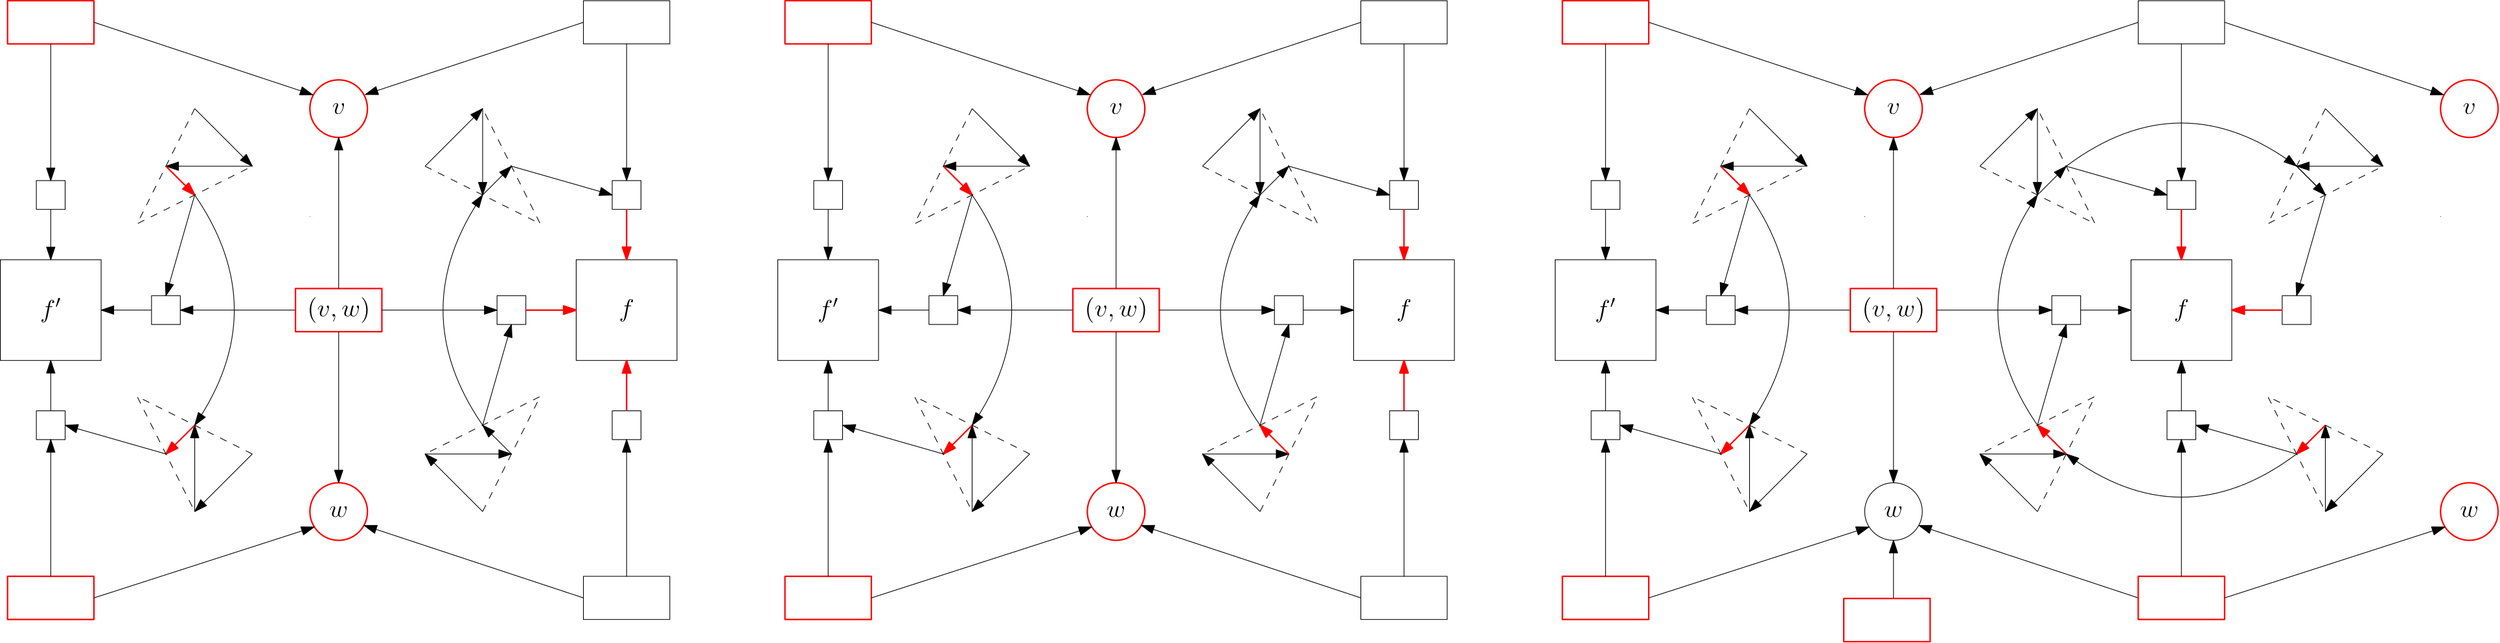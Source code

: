 <?xml version="1.0"?>
<!DOCTYPE ipe SYSTEM "ipe.dtd">
<ipe version="70206" creator="Ipe 7.2.7">
<info created="D:20190527180651" modified="D:20190625133231"/>
<ipestyle name="basic">
<symbol name="arrow/arc(spx)">
<path stroke="sym-stroke" fill="sym-stroke" pen="sym-pen">
0 0 m
-1 0.333 l
-1 -0.333 l
h
</path>
</symbol>
<symbol name="arrow/farc(spx)">
<path stroke="sym-stroke" fill="white" pen="sym-pen">
0 0 m
-1 0.333 l
-1 -0.333 l
h
</path>
</symbol>
<symbol name="arrow/ptarc(spx)">
<path stroke="sym-stroke" fill="sym-stroke" pen="sym-pen">
0 0 m
-1 0.333 l
-0.8 0 l
-1 -0.333 l
h
</path>
</symbol>
<symbol name="arrow/fptarc(spx)">
<path stroke="sym-stroke" fill="white" pen="sym-pen">
0 0 m
-1 0.333 l
-0.8 0 l
-1 -0.333 l
h
</path>
</symbol>
<symbol name="mark/circle(sx)" transformations="translations">
<path fill="sym-stroke">
0.6 0 0 0.6 0 0 e
0.4 0 0 0.4 0 0 e
</path>
</symbol>
<symbol name="mark/disk(sx)" transformations="translations">
<path fill="sym-stroke">
0.6 0 0 0.6 0 0 e
</path>
</symbol>
<symbol name="mark/fdisk(sfx)" transformations="translations">
<group>
<path fill="sym-fill">
0.5 0 0 0.5 0 0 e
</path>
<path fill="sym-stroke" fillrule="eofill">
0.6 0 0 0.6 0 0 e
0.4 0 0 0.4 0 0 e
</path>
</group>
</symbol>
<symbol name="mark/box(sx)" transformations="translations">
<path fill="sym-stroke" fillrule="eofill">
-0.6 -0.6 m
0.6 -0.6 l
0.6 0.6 l
-0.6 0.6 l
h
-0.4 -0.4 m
0.4 -0.4 l
0.4 0.4 l
-0.4 0.4 l
h
</path>
</symbol>
<symbol name="mark/square(sx)" transformations="translations">
<path fill="sym-stroke">
-0.6 -0.6 m
0.6 -0.6 l
0.6 0.6 l
-0.6 0.6 l
h
</path>
</symbol>
<symbol name="mark/fsquare(sfx)" transformations="translations">
<group>
<path fill="sym-fill">
-0.5 -0.5 m
0.5 -0.5 l
0.5 0.5 l
-0.5 0.5 l
h
</path>
<path fill="sym-stroke" fillrule="eofill">
-0.6 -0.6 m
0.6 -0.6 l
0.6 0.6 l
-0.6 0.6 l
h
-0.4 -0.4 m
0.4 -0.4 l
0.4 0.4 l
-0.4 0.4 l
h
</path>
</group>
</symbol>
<symbol name="mark/cross(sx)" transformations="translations">
<group>
<path fill="sym-stroke">
-0.43 -0.57 m
0.57 0.43 l
0.43 0.57 l
-0.57 -0.43 l
h
</path>
<path fill="sym-stroke">
-0.43 0.57 m
0.57 -0.43 l
0.43 -0.57 l
-0.57 0.43 l
h
</path>
</group>
</symbol>
<symbol name="arrow/fnormal(spx)">
<path stroke="sym-stroke" fill="white" pen="sym-pen">
0 0 m
-1 0.333 l
-1 -0.333 l
h
</path>
</symbol>
<symbol name="arrow/pointed(spx)">
<path stroke="sym-stroke" fill="sym-stroke" pen="sym-pen">
0 0 m
-1 0.333 l
-0.8 0 l
-1 -0.333 l
h
</path>
</symbol>
<symbol name="arrow/fpointed(spx)">
<path stroke="sym-stroke" fill="white" pen="sym-pen">
0 0 m
-1 0.333 l
-0.8 0 l
-1 -0.333 l
h
</path>
</symbol>
<symbol name="arrow/linear(spx)">
<path stroke="sym-stroke" pen="sym-pen">
-1 0.333 m
0 0 l
-1 -0.333 l
</path>
</symbol>
<symbol name="arrow/fdouble(spx)">
<path stroke="sym-stroke" fill="white" pen="sym-pen">
0 0 m
-1 0.333 l
-1 -0.333 l
h
-1 0 m
-2 0.333 l
-2 -0.333 l
h
</path>
</symbol>
<symbol name="arrow/double(spx)">
<path stroke="sym-stroke" fill="sym-stroke" pen="sym-pen">
0 0 m
-1 0.333 l
-1 -0.333 l
h
-1 0 m
-2 0.333 l
-2 -0.333 l
h
</path>
</symbol>
<pen name="heavier" value="0.8"/>
<pen name="fat" value="1.2"/>
<pen name="ultrafat" value="2"/>
<symbolsize name="large" value="5"/>
<symbolsize name="small" value="2"/>
<symbolsize name="tiny" value="1.1"/>
<arrowsize name="large" value="10"/>
<arrowsize name="small" value="5"/>
<arrowsize name="tiny" value="3"/>
<color name="red" value="1 0 0"/>
<color name="green" value="0 1 0"/>
<color name="blue" value="0 0 1"/>
<color name="yellow" value="1 1 0"/>
<color name="orange" value="1 0.647 0"/>
<color name="gold" value="1 0.843 0"/>
<color name="purple" value="0.627 0.125 0.941"/>
<color name="gray" value="0.745"/>
<color name="brown" value="0.647 0.165 0.165"/>
<color name="navy" value="0 0 0.502"/>
<color name="pink" value="1 0.753 0.796"/>
<color name="seagreen" value="0.18 0.545 0.341"/>
<color name="turquoise" value="0.251 0.878 0.816"/>
<color name="violet" value="0.933 0.51 0.933"/>
<color name="darkblue" value="0 0 0.545"/>
<color name="darkcyan" value="0 0.545 0.545"/>
<color name="darkgray" value="0.663"/>
<color name="darkgreen" value="0 0.392 0"/>
<color name="darkmagenta" value="0.545 0 0.545"/>
<color name="darkorange" value="1 0.549 0"/>
<color name="darkred" value="0.545 0 0"/>
<color name="lightblue" value="0.678 0.847 0.902"/>
<color name="lightcyan" value="0.878 1 1"/>
<color name="lightgray" value="0.827"/>
<color name="lightgreen" value="0.565 0.933 0.565"/>
<color name="lightyellow" value="1 1 0.878"/>
<dashstyle name="dashed" value="[4] 0"/>
<dashstyle name="dotted" value="[1 3] 0"/>
<dashstyle name="dash dotted" value="[4 2 1 2] 0"/>
<dashstyle name="dash dot dotted" value="[4 2 1 2 1 2] 0"/>
<textsize name="large" value="\large"/>
<textsize name="Large" value="\Large"/>
<textsize name="LARGE" value="\LARGE"/>
<textsize name="huge" value="\huge"/>
<textsize name="Huge" value="\Huge"/>
<textsize name="small" value="\small"/>
<textsize name="footnote" value="\footnotesize"/>
<textsize name="tiny" value="\tiny"/>
<textstyle name="center" begin="\begin{center}" end="\end{center}"/>
<textstyle name="itemize" begin="\begin{itemize}" end="\end{itemize}"/>
<textstyle name="item" begin="\begin{itemize}\item{}" end="\end{itemize}"/>
<gridsize name="4 pts" value="4"/>
<gridsize name="8 pts (~3 mm)" value="8"/>
<gridsize name="16 pts (~6 mm)" value="16"/>
<gridsize name="32 pts (~12 mm)" value="32"/>
<gridsize name="10 pts (~3.5 mm)" value="10"/>
<gridsize name="20 pts (~7 mm)" value="20"/>
<gridsize name="14 pts (~5 mm)" value="14"/>
<gridsize name="28 pts (~10 mm)" value="28"/>
<gridsize name="56 pts (~20 mm)" value="56"/>
<anglesize name="90 deg" value="90"/>
<anglesize name="60 deg" value="60"/>
<anglesize name="45 deg" value="45"/>
<anglesize name="30 deg" value="30"/>
<anglesize name="22.5 deg" value="22.5"/>
<opacity name="10%" value="0.1"/>
<opacity name="30%" value="0.3"/>
<opacity name="50%" value="0.5"/>
<opacity name="75%" value="0.75"/>
<tiling name="falling" angle="-60" step="4" width="1"/>
<tiling name="rising" angle="30" step="4" width="1"/>
</ipestyle>
<page>
<layer name="alpha"/>
<view layers="alpha" active="alpha"/>
<text layer="alpha" matrix="1 0 0 1 -704 0" transformations="translations" pos="448 640" stroke="black" type="label" width="34.952" height="10.756" depth="3.59" halign="center" valign="center" size="Large" style="math">(v,w)</text>
<text matrix="1 0 0 1 -672 16" transformations="translations" pos="416 512" stroke="black" type="label" width="10.427" height="6.177" depth="0" halign="center" valign="center" size="Large" style="math">w</text>
<text matrix="1 0 0 1 -672 -16" transformations="translations" pos="416 768" stroke="black" type="label" width="7.306" height="6.177" depth="0" halign="center" valign="center" size="Large" style="math">v</text>
<text matrix="1 0 0 1 -704 0" transformations="translations" pos="288 640" stroke="black" type="label" width="11.694" height="10.74" depth="2.79" halign="center" valign="center" size="Large" style="math">f&apos;</text>
<path matrix="1 0 0 1 -672 -16" stroke="black">
16 0 0 16 416 768 e
</path>
<path matrix="1 0 0 1 -672 16" stroke="red" pen="heavier">
16 0 0 16 416 512 e
</path>
<path matrix="1 0 0 1 -704 0" stroke="red" pen="heavier">
264 812 m
264 788 l
312 788 l
312 812 l
h
</path>
<path matrix="1 0 0 1 -704 0" stroke="red" pen="heavier">
264 492 m
264 468 l
312 468 l
312 492 l
h
</path>
<path matrix="1 0 0 1 -704 0" stroke="black">
316 612 m
316 668 l
260 668 l
260 612 l
h
</path>
<path matrix="1 0 0 1 -704 0" stroke="black">
280 712 m
280 696 l
296 696 l
296 712 l
h
</path>
<path matrix="1 0 0 1 -704 0" stroke="black">
344 648 m
344 632 l
360 632 l
360 648 l
h
</path>
<path matrix="1 0 0 1 -704 0" stroke="black">
280 584 m
280 568 l
296 568 l
296 584 l
h
</path>
<path matrix="1 0 0 1 -704 0" stroke="black" arrow="normal/normal">
288 696 m
288 668 l
</path>
<path matrix="1 0 0 1 -704 0" stroke="black" arrow="normal/normal">
344 640 m
316 640 l
</path>
<path matrix="1 0 0 1 -704 0" stroke="black" arrow="normal/normal">
288 584 m
288 612 l
</path>
<path matrix="1 0 0 1 -704 0" stroke="black" arrow="normal/normal">
424 640 m
360 640 l
</path>
<path matrix="1 0 0 1 -704 0" stroke="black" arrow="normal/normal">
288 492 m
288 568 l
288 492 l
288 568 l
</path>
<path matrix="1 0 0 1 -704 0" stroke="black" arrow="normal/normal">
352 720 m
368 704 l
</path>
<path matrix="1 0 0 1 -704 0" stroke="black" arrow="normal/normal">
400 560 m
368 528 l
</path>
<path matrix="1 0 0 1 -704 0" stroke="black" arrow="normal/normal">
368 528 m
368 576 l
</path>
<path matrix="1 0 0 1 -704 0" stroke="red" pen="heavier" arrow="normal/normal">
368 576 m
352 560 l
</path>
<path matrix="1 0 0 1 -704 0" stroke="black" dash="dashed">
400 560 m
336 592 l
368 528 l
</path>
<path matrix="1 0 0 1 -704 0" stroke="black" arrow="normal/normal">
368 704 m
412 640
368 576 c
</path>
<path matrix="1 0 0 1 -704 0" stroke="black" arrow="normal/normal">
368 704 m
352 648 l
</path>
<path matrix="1 0 0 1 -704 0" stroke="black" arrow="normal/normal">
352 560 m
296 576 l
</path>
<path matrix="1 0 0 1 -704 0" stroke="black" arrow="normal/normal">
288 788 m
288 712 l
</path>
<path matrix="1 0 0 1 -672 -16" stroke="red" pen="heavier">
16 0 0 16 416 768 e
</path>
<path matrix="1 0 0 1 -704 0" stroke="black" arrow="normal/normal">
368 752 m
400 720 l
</path>
<path matrix="1 0 0 1 -704 0" stroke="black" arrow="normal/normal">
400 720 m
352 720 l
</path>
<path matrix="1 0 0 1 -704 0" stroke="red" pen="heavier" arrow="normal/normal">
352 720 m
368 704 l
</path>
<path matrix="1 0 0 1 -704 0" stroke="black" dash="dashed">
368 752 m
336 688 l
400 720 l
</path>
<text matrix="1 0 0 1 -384 0" transformations="translations" pos="288 640" stroke="black" type="label" width="8.456" height="9.962" depth="2.79" halign="center" valign="center" size="Large" style="math">f
</text>
<path matrix="1 0 0 1 -384 0" stroke="red" pen="heavier">
104 652 m
104 628 l
152 628 l
152 652 l
h
</path>
<path matrix="1 0 0 1 -384 0" stroke="black">
264 492 m
264 468 l
312 468 l
312 492 l
h
</path>
<path matrix="1 0 0 1 -384 0" stroke="black">
316 612 m
316 668 l
260 668 l
260 612 l
h
</path>
<path matrix="1 0 0 1 -384 0" stroke="black">
216 648 m
216 632 l
232 632 l
232 648 l
h
</path>
<path matrix="1 0 0 1 -384 0" stroke="black">
280 712 m
280 696 l
296 696 l
296 712 l
h
</path>
<path matrix="1 0 0 1 -384 0" stroke="black">
280 584 m
280 568 l
296 568 l
296 584 l
h
</path>
<path matrix="1 0 0 1 -384 0" stroke="red" pen="heavier" arrow="normal/normal">
232 640 m
260 640 l
</path>
<path matrix="1 0 0 1 -384 0" stroke="red" pen="heavier" arrow="normal/normal">
288 696 m
288 668 l
</path>
<path matrix="1 0 0 1 -384 0" stroke="red" pen="heavier" arrow="normal/normal">
288 584 m
288 612 l
</path>
<path matrix="1 0 0 1 -384 0" stroke="black" arrow="normal/normal">
152 640 m
216 640 l
</path>
<path matrix="1 0 0 1 -384 0" stroke="black" arrow="normal/normal">
288 492 m
288 568 l
288 492 l
288 568 l
</path>
<path matrix="1 0 0 1 -384 0" stroke="black" arrow="normal/normal">
208 528 m
176 560 l
</path>
<path matrix="1 0 0 1 -384 0" stroke="black" arrow="normal/normal">
176 560 m
224 560 l
</path>
<path matrix="1 0 0 1 -384 0" stroke="black" arrow="normal/normal">
224 560 m
208 576 l
</path>
<path matrix="1 0 0 1 -384 0" stroke="black" dash="dashed">
208 528 m
240 592 l
176 560 l
176 560 l
</path>
<path matrix="1 0 0 1 -384 0" stroke="black" arrow="normal/normal">
176 720 m
208 752 l
</path>
<path matrix="1 0 0 1 -384 0" stroke="black" arrow="normal/normal">
208 752 m
208 704 l
</path>
<path matrix="1 0 0 1 -384 0" stroke="black" arrow="normal/normal">
208 704 m
224 720 l
</path>
<path matrix="1 0 0 1 -384 0" stroke="black" dash="dashed">
176 720 m
240 688 l
208 752 l
208 752 l
</path>
<path matrix="1 0 0 1 -384 0" stroke="black" arrow="normal/normal">
208 576 m
164 640
208 704 c
</path>
<path matrix="1 0 0 1 -384 0" stroke="black" arrow="normal/normal">
208 576 m
224 632 l
</path>
<path matrix="1 0 0 1 -384 0" stroke="black" arrow="normal/normal">
224 720 m
280 704 l
</path>
<path matrix="1 0 0 1 -608 0" stroke="black" arrow="normal/normal">
216 800 m
337.629 759.659 l
</path>
<path matrix="1 0 0 1 -608 0" stroke="black" arrow="normal/normal">
216 480 m
338.359 519.408 l
</path>
<path matrix="1 0 0 1 -608 0" stroke="black" arrow="normal/normal">
488 480 m
366.087 520.286 l
</path>
<path matrix="1 0 0 1 -608 0" stroke="black" arrow="normal/normal">
488 800 m
366.779 759.841 l
</path>
<path matrix="1 0 0 1 -608 0" stroke="black" arrow="normal/normal">
352 652 m
352 736 l
</path>
<path matrix="1 0 0 1 -608 0" stroke="black" arrow="normal/normal">
352 628 m
352 544 l
</path>
<path matrix="1 0 0 1 -608 0" stroke="red" cap="1">
336 692 m
336 692 l
</path>
<path matrix="1 0 0 1 -384 0" stroke="black">
264 812 m
264 788 l
312 788 l
312 812 l
h
</path>
<text matrix="1 0 0 1 -272 0" transformations="translations" pos="448 640" stroke="black" type="label" width="34.952" height="10.756" depth="3.59" halign="center" valign="center" size="Large" style="math">(v,w)</text>
<text matrix="1 0 0 1 -240 16" transformations="translations" pos="416 512" stroke="black" type="label" width="10.427" height="6.177" depth="0" halign="center" valign="center" size="Large" style="math">w</text>
<text matrix="1 0 0 1 -240 -16" transformations="translations" pos="416 768" stroke="black" type="label" width="7.306" height="6.177" depth="0" halign="center" valign="center" size="Large" style="math">v</text>
<text matrix="1 0 0 1 -272 0" transformations="translations" pos="288 640" stroke="black" type="label" width="11.694" height="10.74" depth="2.79" halign="center" valign="center" size="Large" style="math">f&apos;</text>
<path matrix="1 0 0 1 -240 -16" stroke="black">
16 0 0 16 416 768 e
</path>
<path matrix="1 0 0 1 -240 16" stroke="red" pen="heavier">
16 0 0 16 416 512 e
</path>
<path matrix="1 0 0 1 -272 0" stroke="red" pen="heavier">
264 812 m
264 788 l
312 788 l
312 812 l
h
</path>
<path matrix="1 0 0 1 -272 0" stroke="red" pen="heavier">
264 492 m
264 468 l
312 468 l
312 492 l
h
</path>
<path matrix="1 0 0 1 -272 0" stroke="black">
316 612 m
316 668 l
260 668 l
260 612 l
h
</path>
<path matrix="1 0 0 1 -272 0" stroke="black">
280 712 m
280 696 l
296 696 l
296 712 l
h
</path>
<path matrix="1 0 0 1 -272 0" stroke="black">
344 648 m
344 632 l
360 632 l
360 648 l
h
</path>
<path matrix="1 0 0 1 -272 0" stroke="black">
280 584 m
280 568 l
296 568 l
296 584 l
h
</path>
<path matrix="1 0 0 1 -272 0" stroke="black" arrow="normal/normal">
288 696 m
288 668 l
</path>
<path matrix="1 0 0 1 -272 0" stroke="black" arrow="normal/normal">
344 640 m
316 640 l
</path>
<path matrix="1 0 0 1 -272 0" stroke="black" arrow="normal/normal">
288 584 m
288 612 l
</path>
<path matrix="1 0 0 1 -272 0" stroke="black" arrow="normal/normal">
424 640 m
360 640 l
</path>
<path matrix="1 0 0 1 -272 0" stroke="black" arrow="normal/normal">
288 492 m
288 568 l
288 492 l
288 568 l
</path>
<path matrix="1 0 0 1 -272 0" stroke="black" arrow="normal/normal">
352 720 m
368 704 l
</path>
<path matrix="1 0 0 1 -272 0" stroke="black" arrow="normal/normal">
400 560 m
368 528 l
</path>
<path matrix="1 0 0 1 -272 0" stroke="black" arrow="normal/normal">
368 528 m
368 576 l
</path>
<path matrix="1 0 0 1 -272 0" stroke="red" pen="heavier" arrow="normal/normal">
368 576 m
352 560 l
</path>
<path matrix="1 0 0 1 -272 0" stroke="black" dash="dashed">
400 560 m
336 592 l
368 528 l
</path>
<path matrix="1 0 0 1 -272 0" stroke="black" arrow="normal/normal">
368 704 m
412 640
368 576 c
</path>
<path matrix="1 0 0 1 -272 0" stroke="black" arrow="normal/normal">
368 704 m
352 648 l
</path>
<path matrix="1 0 0 1 -272 0" stroke="black" arrow="normal/normal">
352 560 m
296 576 l
</path>
<path matrix="1 0 0 1 -272 0" stroke="black" arrow="normal/normal">
288 788 m
288 712 l
</path>
<path matrix="1 0 0 1 -240 -16" stroke="red" pen="heavier">
16 0 0 16 416 768 e
</path>
<path matrix="1 0 0 1 -272 0" stroke="black" arrow="normal/normal">
368 752 m
400 720 l
</path>
<path matrix="1 0 0 1 -272 0" stroke="black" arrow="normal/normal">
400 720 m
352 720 l
</path>
<path matrix="1 0 0 1 -272 0" stroke="red" pen="heavier" arrow="normal/normal">
352 720 m
368 704 l
</path>
<path matrix="1 0 0 1 -272 0" stroke="black" dash="dashed">
368 752 m
336 688 l
400 720 l
</path>
<text matrix="1 0 0 1 48 0" transformations="translations" pos="288 640" stroke="black" type="label" width="8.456" height="9.962" depth="2.79" halign="center" valign="center" size="Large" style="math">f
</text>
<path matrix="1 0 0 1 48 0" stroke="red" pen="heavier">
104 652 m
104 628 l
152 628 l
152 652 l
h
</path>
<path matrix="1 0 0 1 48 0" stroke="black">
264 492 m
264 468 l
312 468 l
312 492 l
h
</path>
<path matrix="1 0 0 1 48 0" stroke="black">
316 612 m
316 668 l
260 668 l
260 612 l
h
</path>
<path matrix="1 0 0 1 48 0" stroke="black">
216 648 m
216 632 l
232 632 l
232 648 l
h
</path>
<path matrix="1 0 0 1 48 0" stroke="black">
280 712 m
280 696 l
296 696 l
296 712 l
h
</path>
<path matrix="1 0 0 1 48 0" stroke="black">
280 584 m
280 568 l
296 568 l
296 584 l
h
</path>
<path matrix="1 0 0 1 48 0" stroke="black" arrow="normal/normal">
232 640 m
260 640 l
</path>
<path matrix="1 0 0 1 48 0" stroke="red" pen="heavier" arrow="normal/normal">
288 696 m
288 668 l
</path>
<path matrix="1 0 0 1 48 0" stroke="red" pen="heavier" arrow="normal/normal">
288 584 m
288 612 l
</path>
<path matrix="1 0 0 1 48 0" stroke="black" arrow="normal/normal">
152 640 m
216 640 l
</path>
<path matrix="1 0 0 1 48 0" stroke="black" arrow="normal/normal">
288 492 m
288 568 l
288 492 l
288 568 l
</path>
<path matrix="1 0 0 1 48 0" stroke="black" arrow="normal/normal">
208 528 m
176 560 l
</path>
<path matrix="1 0 0 1 48 0" stroke="black" arrow="normal/normal">
176 560 m
224 560 l
</path>
<path matrix="1 0 0 1 48 0" stroke="red" pen="heavier" arrow="normal/normal">
224 560 m
208 576 l
</path>
<path matrix="1 0 0 1 48 0" stroke="black" dash="dashed">
208 528 m
240 592 l
176 560 l
176 560 l
</path>
<path matrix="1 0 0 1 48 0" stroke="black" arrow="normal/normal">
176 720 m
208 752 l
</path>
<path matrix="1 0 0 1 48 0" stroke="black" arrow="normal/normal">
208 752 m
208 704 l
</path>
<path matrix="1 0 0 1 48 0" stroke="black" arrow="normal/normal">
208 704 m
224 720 l
</path>
<path matrix="1 0 0 1 48 0" stroke="black" dash="dashed">
176 720 m
240 688 l
208 752 l
208 752 l
</path>
<path matrix="1 0 0 1 48 0" stroke="black" arrow="normal/normal">
208 576 m
164 640
208 704 c
</path>
<path matrix="1 0 0 1 48 0" stroke="black" arrow="normal/normal">
208 576 m
224 632 l
</path>
<path matrix="1 0 0 1 48 0" stroke="black" arrow="normal/normal">
224 720 m
280 704 l
</path>
<path matrix="1 0 0 1 -176 0" stroke="black" arrow="normal/normal">
216 800 m
337.629 759.659 l
</path>
<path matrix="1 0 0 1 -176 0" stroke="black" arrow="normal/normal">
216 480 m
338.359 519.408 l
</path>
<path matrix="1 0 0 1 -176 0" stroke="black" arrow="normal/normal">
488 480 m
366.087 520.286 l
</path>
<path matrix="1 0 0 1 -176 0" stroke="black" arrow="normal/normal">
488 800 m
366.779 759.841 l
</path>
<path matrix="1 0 0 1 -176 0" stroke="black" arrow="normal/normal">
352 652 m
352 736 l
</path>
<path matrix="1 0 0 1 -176 0" stroke="black" arrow="normal/normal">
352 628 m
352 544 l
</path>
<path matrix="1 0 0 1 -176 0" stroke="black" cap="1">
336 692 m
336 692 l
</path>
<path matrix="1 0 0 1 48 0" stroke="black">
264 812 m
264 788 l
312 788 l
312 812 l
h
</path>
<path matrix="1 0 0 1 48 0" stroke="black" arrow="normal/normal">
288 788 m
288 712 l
</path>
<path matrix="1 0 0 1 -384 0" stroke="black" arrow="normal/normal">
288 788 m
288 712 l
</path>
<text matrix="1 0 0 1 160 0" transformations="translations" pos="448 640" stroke="black" type="label" width="34.952" height="10.756" depth="3.59" halign="center" valign="center" size="Large" style="math">(v,w)</text>
<text matrix="1 0 0 1 192 16" transformations="translations" pos="416 512" stroke="black" type="label" width="10.427" height="6.177" depth="0" halign="center" valign="center" size="Large" style="math">w</text>
<text matrix="1 0 0 1 192 -16" transformations="translations" pos="416 768" stroke="black" type="label" width="7.306" height="6.177" depth="0" halign="center" valign="center" size="Large" style="math">v</text>
<text matrix="1 0 0 1 160 0" transformations="translations" pos="288 640" stroke="black" type="label" width="11.694" height="10.74" depth="2.79" halign="center" valign="center" size="Large" style="math">f&apos;</text>
<path matrix="1 0 0 1 192 -16" stroke="black">
16 0 0 16 416 768 e
</path>
<path matrix="1 0 0 1 192 16" stroke="black">
16 0 0 16 416 512 e
</path>
<path matrix="1 0 0 1 160 0" stroke="red" pen="heavier">
264 812 m
264 788 l
312 788 l
312 812 l
h
</path>
<path matrix="1 0 0 1 160 0" stroke="red" pen="heavier">
264 492 m
264 468 l
312 468 l
312 492 l
h
</path>
<path matrix="1 0 0 1 160 0" stroke="black">
316 612 m
316 668 l
260 668 l
260 612 l
h
</path>
<path matrix="1 0 0 1 160 0" stroke="black">
280 712 m
280 696 l
296 696 l
296 712 l
h
</path>
<path matrix="1 0 0 1 160 0" stroke="black">
344 648 m
344 632 l
360 632 l
360 648 l
h
</path>
<path matrix="1 0 0 1 160 0" stroke="black">
280 584 m
280 568 l
296 568 l
296 584 l
h
</path>
<path matrix="1 0 0 1 160 0" stroke="black" arrow="normal/normal">
288 696 m
288 668 l
</path>
<path matrix="1 0 0 1 160 0" stroke="black" arrow="normal/normal">
344 640 m
316 640 l
</path>
<path matrix="1 0 0 1 160 0" stroke="black" arrow="normal/normal">
288 584 m
288 612 l
</path>
<path matrix="1 0 0 1 160 0" stroke="black" arrow="normal/normal">
424 640 m
360 640 l
</path>
<path matrix="1 0 0 1 160 0" stroke="black" arrow="normal/normal">
288 492 m
288 568 l
288 492 l
288 568 l
</path>
<path matrix="1 0 0 1 160 0" stroke="black" arrow="normal/normal">
352 720 m
368 704 l
</path>
<path matrix="1 0 0 1 160 0" stroke="black" arrow="normal/normal">
400 560 m
368 528 l
</path>
<path matrix="1 0 0 1 160 0" stroke="black" arrow="normal/normal">
368 528 m
368 576 l
</path>
<path matrix="1 0 0 1 160 0" stroke="red" pen="heavier" arrow="normal/normal">
368 576 m
352 560 l
</path>
<path matrix="1 0 0 1 160 0" stroke="black" dash="dashed">
400 560 m
336 592 l
368 528 l
</path>
<path matrix="1 0 0 1 160 0" stroke="black" arrow="normal/normal">
368 704 m
412 640
368 576 c
</path>
<path matrix="1 0 0 1 160 0" stroke="black" arrow="normal/normal">
368 704 m
352 648 l
</path>
<path matrix="1 0 0 1 160 0" stroke="black" arrow="normal/normal">
352 560 m
296 576 l
</path>
<path matrix="1 0 0 1 160 0" stroke="black" arrow="normal/normal">
288 788 m
288 712 l
</path>
<path matrix="1 0 0 1 192 -16" stroke="red" pen="heavier">
16 0 0 16 416 768 e
</path>
<path matrix="1 0 0 1 160 0" stroke="black" arrow="normal/normal">
368 752 m
400 720 l
</path>
<path matrix="1 0 0 1 160 0" stroke="black" arrow="normal/normal">
400 720 m
352 720 l
</path>
<path matrix="1 0 0 1 160 0" stroke="red" pen="heavier" arrow="normal/normal">
352 720 m
368 704 l
</path>
<path matrix="1 0 0 1 160 0" stroke="black" dash="dashed">
368 752 m
336 688 l
400 720 l
</path>
<path matrix="1 0 0 1 480 0" stroke="red" pen="heavier">
104 652 m
104 628 l
152 628 l
152 652 l
h
</path>
<path matrix="1 0 0 1 480 0" stroke="black">
216 648 m
216 632 l
232 632 l
232 648 l
h
</path>
<path matrix="1 0 0 1 480 0" stroke="black" arrow="normal/normal">
232 640 m
260 640 l
</path>
<path matrix="1 0 0 1 480 0" stroke="black" arrow="normal/normal">
152 640 m
216 640 l
</path>
<path matrix="1 0 0 1 480 0" stroke="black" arrow="normal/normal">
208 528 m
176 560 l
</path>
<path matrix="1 0 0 1 480 0" stroke="black" arrow="normal/normal">
176 560 m
224 560 l
</path>
<path matrix="1 0 0 1 480 0" stroke="red" pen="heavier" arrow="normal/normal">
224 560 m
208 576 l
</path>
<path matrix="1 0 0 1 480 0" stroke="black" dash="dashed">
208 528 m
240 592 l
176 560 l
176 560 l
</path>
<path matrix="1 0 0 1 480 0" stroke="black" arrow="normal/normal">
176 720 m
208 752 l
</path>
<path matrix="1 0 0 1 480 0" stroke="black" arrow="normal/normal">
208 752 m
208 704 l
</path>
<path matrix="1 0 0 1 480 0" stroke="black" arrow="normal/normal">
208 704 m
224 720 l
</path>
<path matrix="1 0 0 1 480 0" stroke="black" dash="dashed">
176 720 m
240 688 l
208 752 l
208 752 l
</path>
<path matrix="1 0 0 1 480 0" stroke="black" arrow="normal/normal">
208 576 m
164 640
208 704 c
</path>
<path matrix="1 0 0 1 480 0" stroke="black" arrow="normal/normal">
208 576 m
224 632 l
</path>
<path matrix="1 0 0 1 480 0" stroke="black" arrow="normal/normal">
224 720 m
280 704 l
</path>
<path matrix="1 0 0 1 256 0" stroke="black" arrow="normal/normal">
216 800 m
337.629 759.659 l
</path>
<path matrix="1 0 0 1 256 0" stroke="black" arrow="normal/normal">
216 480 m
338.359 519.408 l
</path>
<path matrix="1 0 0 1 256 0" stroke="black" arrow="normal/normal">
488 480 m
366.087 520.286 l
</path>
<path matrix="1 0 0 1 256 0" stroke="black" arrow="normal/normal">
488 800 m
366.779 759.841 l
</path>
<path matrix="1 0 0 1 256 0" stroke="black" arrow="normal/normal">
352 652 m
352 736 l
</path>
<path matrix="1 0 0 1 256 0" stroke="black" arrow="normal/normal">
352 628 m
352 544 l
</path>
<path matrix="1 0 0 1 256 0" stroke="black" cap="1">
336 692 m
336 692 l
</path>
<text matrix="1 0 0 1 512 16" transformations="translations" pos="416 512" stroke="black" type="label" width="10.427" height="6.177" depth="0" halign="center" valign="center" size="Large" style="math">w</text>
<text matrix="1 0 0 1 512 -16" transformations="translations" pos="416 768" stroke="black" type="label" width="7.306" height="6.177" depth="0" halign="center" valign="center" size="Large" style="math">v</text>
<text matrix="1 0 0 1 480 0" transformations="translations" pos="288 640" stroke="black" type="label" width="8.456" height="9.962" depth="2.79" halign="center" valign="center" size="Large" style="math">f</text>
<path matrix="1 0 0 1 512 -16" stroke="black">
16 0 0 16 416 768 e
</path>
<path matrix="1 0 0 1 512 16" stroke="red" pen="heavier">
16 0 0 16 416 512 e
</path>
<path matrix="1 0 0 1 480 0" stroke="black">
264 812 m
264 788 l
312 788 l
312 812 l
h
</path>
<path matrix="1 0 0 1 480 0" stroke="red" pen="heavier">
264 492 m
264 468 l
312 468 l
312 492 l
h
</path>
<path matrix="1 0 0 1 480 0" stroke="black">
316 612 m
316 668 l
260 668 l
260 612 l
h
</path>
<path matrix="1 0 0 1 480 0" stroke="black">
280 712 m
280 696 l
296 696 l
296 712 l
h
</path>
<path matrix="1 0 0 1 480 0" stroke="black">
344 648 m
344 632 l
360 632 l
360 648 l
h
</path>
<path matrix="1 0 0 1 480 0" stroke="black">
280 584 m
280 568 l
296 568 l
296 584 l
h
</path>
<path matrix="1 0 0 1 480 0" stroke="red" pen="heavier" arrow="normal/normal">
288 696 m
288 668 l
</path>
<path matrix="1 0 0 1 480 0" stroke="red" pen="heavier" arrow="normal/normal">
344 640 m
316 640 l
</path>
<path matrix="1 0 0 1 480 0" stroke="black" arrow="normal/normal">
288 584 m
288 612 l
</path>
<path matrix="1 0 0 1 480 0" stroke="black" arrow="normal/normal">
288 492 m
288 568 l
288 492 l
288 568 l
</path>
<path matrix="1 0 0 1 480 0" stroke="black" arrow="normal/normal">
352 720 m
368 704 l
</path>
<path matrix="1 0 0 1 480 0" stroke="black" arrow="normal/normal">
400 560 m
368 528 l
</path>
<path matrix="1 0 0 1 480 0" stroke="black" arrow="normal/normal">
368 528 m
368 576 l
</path>
<path matrix="1 0 0 1 480 0" stroke="red" pen="heavier" arrow="normal/normal">
368 576 m
352 560 l
</path>
<path matrix="1 0 0 1 480 0" stroke="black" dash="dashed">
400 560 m
336 592 l
368 528 l
</path>
<path matrix="1 0 0 1 480 0" stroke="black" arrow="normal/normal">
368 704 m
352 648 l
</path>
<path matrix="1 0 0 1 480 0" stroke="black" arrow="normal/normal">
352 560 m
296 576 l
</path>
<path matrix="1 0 0 1 480 0" stroke="black" arrow="normal/normal">
288 788 m
288 712 l
</path>
<path matrix="1 0 0 1 512 -16" stroke="red" pen="heavier">
16 0 0 16 416 768 e
</path>
<path matrix="1 0 0 1 480 0" stroke="black" arrow="normal/normal">
368 752 m
400 720 l
</path>
<path matrix="1 0 0 1 480 0" stroke="black" arrow="normal/normal">
400 720 m
352 720 l
</path>
<path matrix="1 0 0 1 480 0" stroke="black" arrow="normal/normal">
352 720 m
368 704 l
</path>
<path matrix="1 0 0 1 480 0" stroke="black" dash="dashed">
368 752 m
336 688 l
400 720 l
</path>
<path matrix="1 0 0 1 576 0" stroke="black" arrow="normal/normal">
216 800 m
337.629 759.659 l
</path>
<path matrix="1 0 0 1 576 0" stroke="black" arrow="normal/normal">
216 480 m
338.359 519.408 l
</path>
<path matrix="1 0 0 1 576 0" stroke="black" cap="1">
336 692 m
336 692 l
</path>
<path stroke="black" arrow="normal/normal">
704 720 m
768 768
832 720 c
</path>
<path stroke="black" arrow="normal/normal">
832 560 m
768 512
704 560 c
</path>
<path matrix="1 0 0 1 316.369 -12.331" stroke="red" pen="heavier">
264 492 m
264 468 l
312 468 l
312 492 l
h
</path>
<path stroke="black" arrow="normal/normal">
608 480 m
608 512 l
</path>
</page>
</ipe>
